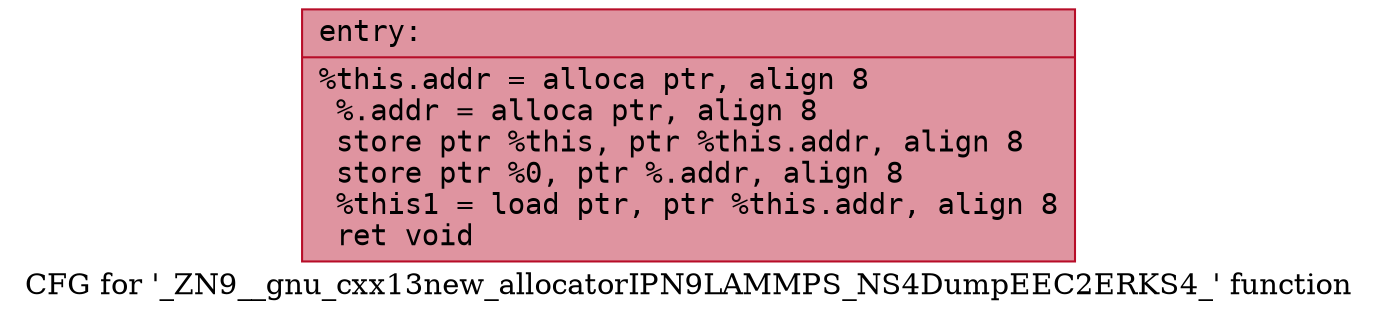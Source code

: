 digraph "CFG for '_ZN9__gnu_cxx13new_allocatorIPN9LAMMPS_NS4DumpEEC2ERKS4_' function" {
	label="CFG for '_ZN9__gnu_cxx13new_allocatorIPN9LAMMPS_NS4DumpEEC2ERKS4_' function";

	Node0x559d9a38a0a0 [shape=record,color="#b70d28ff", style=filled, fillcolor="#b70d2870" fontname="Courier",label="{entry:\l|  %this.addr = alloca ptr, align 8\l  %.addr = alloca ptr, align 8\l  store ptr %this, ptr %this.addr, align 8\l  store ptr %0, ptr %.addr, align 8\l  %this1 = load ptr, ptr %this.addr, align 8\l  ret void\l}"];
}
